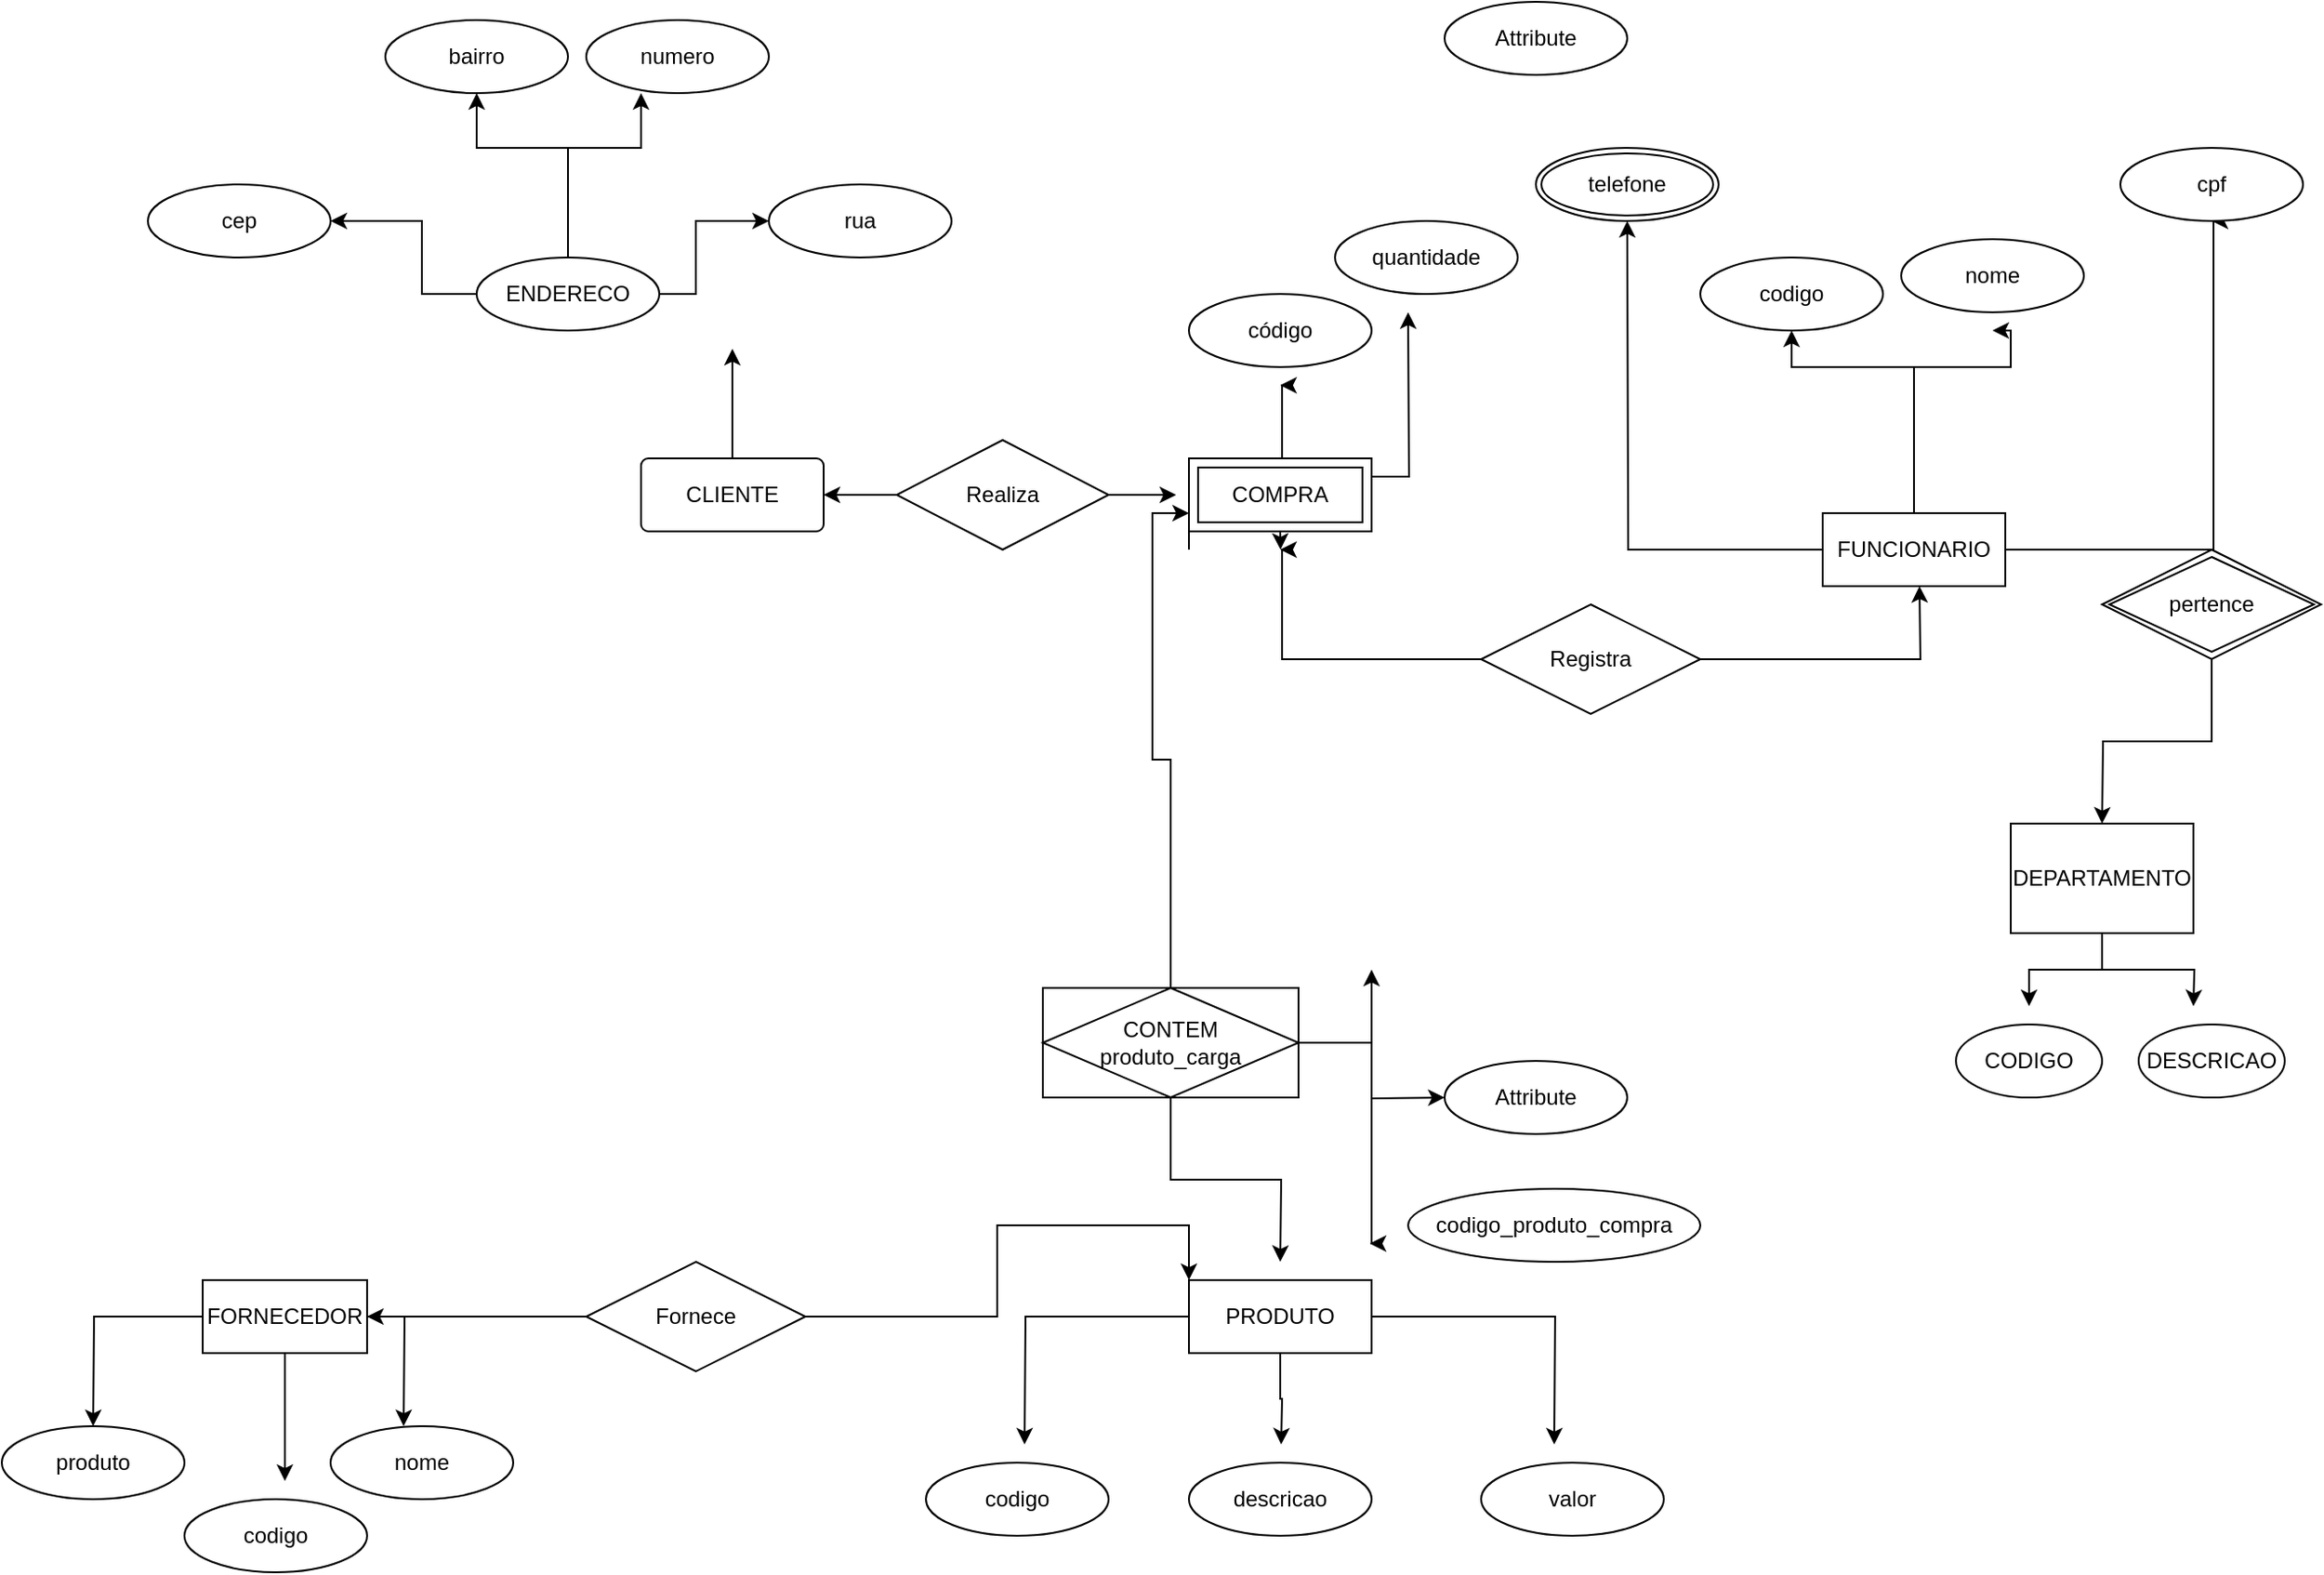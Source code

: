 <mxfile version="24.7.3" type="github">
  <diagram name="Página-1" id="4HfxvYXfkbRbSwaon2g4">
    <mxGraphModel dx="2687" dy="965" grid="1" gridSize="10" guides="1" tooltips="1" connect="1" arrows="1" fold="1" page="1" pageScale="1" pageWidth="827" pageHeight="1169" math="0" shadow="0">
      <root>
        <mxCell id="0" />
        <mxCell id="1" parent="0" />
        <mxCell id="kZOGrgjG-cnkrFuoZDet-75" style="edgeStyle=orthogonalEdgeStyle;rounded=0;orthogonalLoop=1;jettySize=auto;html=1;" edge="1" parent="1" source="kZOGrgjG-cnkrFuoZDet-1">
          <mxGeometry relative="1" as="geometry">
            <mxPoint x="-120.0" y="940" as="targetPoint" />
          </mxGeometry>
        </mxCell>
        <mxCell id="kZOGrgjG-cnkrFuoZDet-76" style="edgeStyle=orthogonalEdgeStyle;rounded=0;orthogonalLoop=1;jettySize=auto;html=1;exitX=1;exitY=0.5;exitDx=0;exitDy=0;" edge="1" parent="1" source="kZOGrgjG-cnkrFuoZDet-1">
          <mxGeometry relative="1" as="geometry">
            <mxPoint x="50.0" y="940" as="targetPoint" />
          </mxGeometry>
        </mxCell>
        <mxCell id="kZOGrgjG-cnkrFuoZDet-77" style="edgeStyle=orthogonalEdgeStyle;rounded=0;orthogonalLoop=1;jettySize=auto;html=1;" edge="1" parent="1" source="kZOGrgjG-cnkrFuoZDet-1">
          <mxGeometry relative="1" as="geometry">
            <mxPoint x="-15" y="970" as="targetPoint" />
          </mxGeometry>
        </mxCell>
        <mxCell id="kZOGrgjG-cnkrFuoZDet-1" value="FORNECEDOR" style="whiteSpace=wrap;html=1;align=center;" vertex="1" parent="1">
          <mxGeometry x="-60" y="860" width="90" height="40" as="geometry" />
        </mxCell>
        <mxCell id="kZOGrgjG-cnkrFuoZDet-12" style="edgeStyle=orthogonalEdgeStyle;rounded=0;orthogonalLoop=1;jettySize=auto;html=1;" edge="1" parent="1" source="kZOGrgjG-cnkrFuoZDet-2">
          <mxGeometry relative="1" as="geometry">
            <mxPoint x="230" y="350" as="targetPoint" />
          </mxGeometry>
        </mxCell>
        <mxCell id="kZOGrgjG-cnkrFuoZDet-2" value="CLIENTE" style="rounded=1;arcSize=10;whiteSpace=wrap;html=1;align=center;" vertex="1" parent="1">
          <mxGeometry x="180" y="410" width="100" height="40" as="geometry" />
        </mxCell>
        <mxCell id="kZOGrgjG-cnkrFuoZDet-6" style="edgeStyle=orthogonalEdgeStyle;rounded=0;orthogonalLoop=1;jettySize=auto;html=1;" edge="1" parent="1" source="kZOGrgjG-cnkrFuoZDet-5">
          <mxGeometry relative="1" as="geometry">
            <mxPoint x="473" y="430" as="targetPoint" />
          </mxGeometry>
        </mxCell>
        <mxCell id="kZOGrgjG-cnkrFuoZDet-7" style="edgeStyle=orthogonalEdgeStyle;rounded=0;orthogonalLoop=1;jettySize=auto;html=1;entryX=1;entryY=0.5;entryDx=0;entryDy=0;" edge="1" parent="1" source="kZOGrgjG-cnkrFuoZDet-5" target="kZOGrgjG-cnkrFuoZDet-2">
          <mxGeometry relative="1" as="geometry">
            <mxPoint x="310" y="430" as="targetPoint" />
          </mxGeometry>
        </mxCell>
        <mxCell id="kZOGrgjG-cnkrFuoZDet-5" value="Realiza" style="shape=rhombus;perimeter=rhombusPerimeter;whiteSpace=wrap;html=1;align=center;" vertex="1" parent="1">
          <mxGeometry x="320" y="400" width="116" height="60" as="geometry" />
        </mxCell>
        <mxCell id="kZOGrgjG-cnkrFuoZDet-10" style="edgeStyle=orthogonalEdgeStyle;rounded=0;orthogonalLoop=1;jettySize=auto;html=1;" edge="1" parent="1">
          <mxGeometry relative="1" as="geometry">
            <mxPoint x="530" y="370" as="targetPoint" />
            <mxPoint x="480" y="460" as="sourcePoint" />
            <Array as="points">
              <mxPoint x="480" y="416" />
              <mxPoint x="531" y="416" />
            </Array>
          </mxGeometry>
        </mxCell>
        <mxCell id="kZOGrgjG-cnkrFuoZDet-36" style="edgeStyle=orthogonalEdgeStyle;rounded=0;orthogonalLoop=1;jettySize=auto;html=1;exitX=1;exitY=0.25;exitDx=0;exitDy=0;" edge="1" parent="1" source="kZOGrgjG-cnkrFuoZDet-9">
          <mxGeometry relative="1" as="geometry">
            <mxPoint x="600" y="330" as="targetPoint" />
          </mxGeometry>
        </mxCell>
        <mxCell id="kZOGrgjG-cnkrFuoZDet-38" style="edgeStyle=orthogonalEdgeStyle;rounded=0;orthogonalLoop=1;jettySize=auto;html=1;exitX=0.5;exitY=1;exitDx=0;exitDy=0;" edge="1" parent="1" source="kZOGrgjG-cnkrFuoZDet-9">
          <mxGeometry relative="1" as="geometry">
            <mxPoint x="530.158" y="460" as="targetPoint" />
          </mxGeometry>
        </mxCell>
        <mxCell id="kZOGrgjG-cnkrFuoZDet-9" value="COMPRA" style="shape=ext;margin=3;double=1;whiteSpace=wrap;html=1;align=center;" vertex="1" parent="1">
          <mxGeometry x="480" y="410" width="100" height="40" as="geometry" />
        </mxCell>
        <mxCell id="kZOGrgjG-cnkrFuoZDet-14" style="edgeStyle=orthogonalEdgeStyle;rounded=0;orthogonalLoop=1;jettySize=auto;html=1;exitX=0;exitY=0.5;exitDx=0;exitDy=0;" edge="1" parent="1">
          <mxGeometry relative="1" as="geometry">
            <mxPoint x="10" y="279.95" as="targetPoint" />
            <mxPoint x="110" y="319.95" as="sourcePoint" />
            <Array as="points">
              <mxPoint x="60" y="319.95" />
              <mxPoint x="60" y="279.95" />
            </Array>
          </mxGeometry>
        </mxCell>
        <mxCell id="kZOGrgjG-cnkrFuoZDet-28" style="edgeStyle=orthogonalEdgeStyle;rounded=0;orthogonalLoop=1;jettySize=auto;html=1;exitX=1;exitY=0.5;exitDx=0;exitDy=0;" edge="1" parent="1" source="kZOGrgjG-cnkrFuoZDet-11">
          <mxGeometry relative="1" as="geometry">
            <mxPoint x="250" y="280" as="targetPoint" />
            <Array as="points">
              <mxPoint x="210" y="320" />
              <mxPoint x="210" y="280" />
            </Array>
          </mxGeometry>
        </mxCell>
        <mxCell id="kZOGrgjG-cnkrFuoZDet-31" style="edgeStyle=orthogonalEdgeStyle;rounded=0;orthogonalLoop=1;jettySize=auto;html=1;" edge="1" parent="1" source="kZOGrgjG-cnkrFuoZDet-11">
          <mxGeometry relative="1" as="geometry">
            <mxPoint x="90" y="210" as="targetPoint" />
            <Array as="points">
              <mxPoint x="140" y="240" />
            </Array>
          </mxGeometry>
        </mxCell>
        <mxCell id="kZOGrgjG-cnkrFuoZDet-32" style="edgeStyle=orthogonalEdgeStyle;rounded=0;orthogonalLoop=1;jettySize=auto;html=1;" edge="1" parent="1" source="kZOGrgjG-cnkrFuoZDet-11">
          <mxGeometry relative="1" as="geometry">
            <mxPoint x="180" y="210" as="targetPoint" />
            <Array as="points">
              <mxPoint x="140" y="240" />
              <mxPoint x="180" y="240" />
            </Array>
          </mxGeometry>
        </mxCell>
        <mxCell id="kZOGrgjG-cnkrFuoZDet-11" value="ENDERECO" style="ellipse;whiteSpace=wrap;html=1;align=center;" vertex="1" parent="1">
          <mxGeometry x="90" y="300" width="100" height="40" as="geometry" />
        </mxCell>
        <mxCell id="kZOGrgjG-cnkrFuoZDet-15" value="cep" style="ellipse;whiteSpace=wrap;html=1;align=center;" vertex="1" parent="1">
          <mxGeometry x="-90" y="260" width="100" height="40" as="geometry" />
        </mxCell>
        <mxCell id="kZOGrgjG-cnkrFuoZDet-25" value="código" style="ellipse;whiteSpace=wrap;html=1;align=center;" vertex="1" parent="1">
          <mxGeometry x="480" y="320" width="100" height="40" as="geometry" />
        </mxCell>
        <mxCell id="kZOGrgjG-cnkrFuoZDet-30" value="rua" style="ellipse;whiteSpace=wrap;html=1;align=center;" vertex="1" parent="1">
          <mxGeometry x="250" y="260" width="100" height="40" as="geometry" />
        </mxCell>
        <mxCell id="kZOGrgjG-cnkrFuoZDet-33" value="bairro" style="ellipse;whiteSpace=wrap;html=1;align=center;" vertex="1" parent="1">
          <mxGeometry x="40" y="170" width="100" height="40" as="geometry" />
        </mxCell>
        <mxCell id="kZOGrgjG-cnkrFuoZDet-34" value="numero" style="ellipse;whiteSpace=wrap;html=1;align=center;" vertex="1" parent="1">
          <mxGeometry x="150" y="170" width="100" height="40" as="geometry" />
        </mxCell>
        <mxCell id="kZOGrgjG-cnkrFuoZDet-35" value="quantidade" style="ellipse;whiteSpace=wrap;html=1;align=center;" vertex="1" parent="1">
          <mxGeometry x="560" y="280" width="100" height="40" as="geometry" />
        </mxCell>
        <mxCell id="kZOGrgjG-cnkrFuoZDet-40" style="edgeStyle=orthogonalEdgeStyle;rounded=0;orthogonalLoop=1;jettySize=auto;html=1;" edge="1" parent="1" source="kZOGrgjG-cnkrFuoZDet-39">
          <mxGeometry relative="1" as="geometry">
            <mxPoint x="530" y="460" as="targetPoint" />
            <Array as="points">
              <mxPoint x="531" y="520" />
              <mxPoint x="531" y="460" />
            </Array>
          </mxGeometry>
        </mxCell>
        <mxCell id="kZOGrgjG-cnkrFuoZDet-41" style="edgeStyle=orthogonalEdgeStyle;rounded=0;orthogonalLoop=1;jettySize=auto;html=1;" edge="1" parent="1" source="kZOGrgjG-cnkrFuoZDet-39">
          <mxGeometry relative="1" as="geometry">
            <mxPoint x="880" y="480" as="targetPoint" />
          </mxGeometry>
        </mxCell>
        <mxCell id="kZOGrgjG-cnkrFuoZDet-39" value="Registra" style="shape=rhombus;perimeter=rhombusPerimeter;whiteSpace=wrap;html=1;align=center;" vertex="1" parent="1">
          <mxGeometry x="640" y="490" width="120" height="60" as="geometry" />
        </mxCell>
        <mxCell id="kZOGrgjG-cnkrFuoZDet-43" style="edgeStyle=orthogonalEdgeStyle;rounded=0;orthogonalLoop=1;jettySize=auto;html=1;" edge="1" parent="1" source="kZOGrgjG-cnkrFuoZDet-42">
          <mxGeometry relative="1" as="geometry">
            <mxPoint x="720.0" y="280" as="targetPoint" />
          </mxGeometry>
        </mxCell>
        <mxCell id="kZOGrgjG-cnkrFuoZDet-54" style="edgeStyle=orthogonalEdgeStyle;rounded=0;orthogonalLoop=1;jettySize=auto;html=1;" edge="1" parent="1" source="kZOGrgjG-cnkrFuoZDet-42">
          <mxGeometry relative="1" as="geometry">
            <mxPoint x="810" y="340" as="targetPoint" />
            <Array as="points">
              <mxPoint x="877" y="360" />
              <mxPoint x="810" y="360" />
              <mxPoint x="810" y="340" />
            </Array>
          </mxGeometry>
        </mxCell>
        <mxCell id="kZOGrgjG-cnkrFuoZDet-55" style="edgeStyle=orthogonalEdgeStyle;rounded=0;orthogonalLoop=1;jettySize=auto;html=1;" edge="1" parent="1" source="kZOGrgjG-cnkrFuoZDet-42">
          <mxGeometry relative="1" as="geometry">
            <mxPoint x="920" y="340" as="targetPoint" />
            <Array as="points">
              <mxPoint x="877" y="360" />
              <mxPoint x="930" y="360" />
              <mxPoint x="930" y="340" />
            </Array>
          </mxGeometry>
        </mxCell>
        <mxCell id="kZOGrgjG-cnkrFuoZDet-58" style="edgeStyle=orthogonalEdgeStyle;rounded=0;orthogonalLoop=1;jettySize=auto;html=1;exitX=1;exitY=0.5;exitDx=0;exitDy=0;" edge="1" parent="1" source="kZOGrgjG-cnkrFuoZDet-42">
          <mxGeometry relative="1" as="geometry">
            <mxPoint x="1040" y="280" as="targetPoint" />
            <Array as="points">
              <mxPoint x="1041" y="460" />
              <mxPoint x="1041" y="280" />
            </Array>
          </mxGeometry>
        </mxCell>
        <mxCell id="kZOGrgjG-cnkrFuoZDet-42" value="FUNCIONARIO" style="whiteSpace=wrap;html=1;align=center;" vertex="1" parent="1">
          <mxGeometry x="827" y="440" width="100" height="40" as="geometry" />
        </mxCell>
        <mxCell id="kZOGrgjG-cnkrFuoZDet-44" value="telefone" style="ellipse;shape=doubleEllipse;margin=3;whiteSpace=wrap;html=1;align=center;" vertex="1" parent="1">
          <mxGeometry x="670" y="240" width="100" height="40" as="geometry" />
        </mxCell>
        <mxCell id="kZOGrgjG-cnkrFuoZDet-48" value="nome" style="ellipse;whiteSpace=wrap;html=1;align=center;" vertex="1" parent="1">
          <mxGeometry x="870" y="290" width="100" height="40" as="geometry" />
        </mxCell>
        <mxCell id="kZOGrgjG-cnkrFuoZDet-49" value="Attribute" style="ellipse;whiteSpace=wrap;html=1;align=center;" vertex="1" parent="1">
          <mxGeometry x="620" y="160" width="100" height="40" as="geometry" />
        </mxCell>
        <mxCell id="kZOGrgjG-cnkrFuoZDet-52" value="cpf" style="ellipse;whiteSpace=wrap;html=1;align=center;" vertex="1" parent="1">
          <mxGeometry x="990" y="240" width="100" height="40" as="geometry" />
        </mxCell>
        <mxCell id="kZOGrgjG-cnkrFuoZDet-57" value="codigo" style="ellipse;whiteSpace=wrap;html=1;align=center;" vertex="1" parent="1">
          <mxGeometry x="760" y="300" width="100" height="40" as="geometry" />
        </mxCell>
        <mxCell id="kZOGrgjG-cnkrFuoZDet-62" style="edgeStyle=orthogonalEdgeStyle;rounded=0;orthogonalLoop=1;jettySize=auto;html=1;" edge="1" parent="1" source="kZOGrgjG-cnkrFuoZDet-61">
          <mxGeometry relative="1" as="geometry">
            <mxPoint x="530.0" y="850" as="targetPoint" />
          </mxGeometry>
        </mxCell>
        <mxCell id="kZOGrgjG-cnkrFuoZDet-81" style="edgeStyle=orthogonalEdgeStyle;rounded=0;orthogonalLoop=1;jettySize=auto;html=1;entryX=0;entryY=0.75;entryDx=0;entryDy=0;" edge="1" parent="1" source="kZOGrgjG-cnkrFuoZDet-61" target="kZOGrgjG-cnkrFuoZDet-9">
          <mxGeometry relative="1" as="geometry" />
        </mxCell>
        <mxCell id="kZOGrgjG-cnkrFuoZDet-85" style="edgeStyle=orthogonalEdgeStyle;rounded=0;orthogonalLoop=1;jettySize=auto;html=1;" edge="1" parent="1" source="kZOGrgjG-cnkrFuoZDet-61">
          <mxGeometry relative="1" as="geometry">
            <mxPoint x="580" y="690" as="targetPoint" />
            <Array as="points">
              <mxPoint x="580" y="730" />
            </Array>
          </mxGeometry>
        </mxCell>
        <mxCell id="kZOGrgjG-cnkrFuoZDet-86" style="edgeStyle=orthogonalEdgeStyle;rounded=0;orthogonalLoop=1;jettySize=auto;html=1;exitX=1;exitY=0.5;exitDx=0;exitDy=0;" edge="1" parent="1" source="kZOGrgjG-cnkrFuoZDet-61">
          <mxGeometry relative="1" as="geometry">
            <mxPoint x="620.0" y="760" as="targetPoint" />
          </mxGeometry>
        </mxCell>
        <mxCell id="kZOGrgjG-cnkrFuoZDet-87" style="edgeStyle=orthogonalEdgeStyle;rounded=0;orthogonalLoop=1;jettySize=auto;html=1;exitX=1;exitY=0.5;exitDx=0;exitDy=0;" edge="1" parent="1">
          <mxGeometry relative="1" as="geometry">
            <mxPoint x="579" y="840" as="targetPoint" />
            <mxPoint x="529.0" y="730" as="sourcePoint" />
            <Array as="points">
              <mxPoint x="580" y="730" />
              <mxPoint x="580" y="840" />
            </Array>
          </mxGeometry>
        </mxCell>
        <mxCell id="kZOGrgjG-cnkrFuoZDet-61" value="CONTEM&lt;div&gt;produto_carga&lt;/div&gt;" style="shape=associativeEntity;whiteSpace=wrap;html=1;align=center;" vertex="1" parent="1">
          <mxGeometry x="400" y="700" width="140" height="60" as="geometry" />
        </mxCell>
        <mxCell id="kZOGrgjG-cnkrFuoZDet-67" style="edgeStyle=orthogonalEdgeStyle;rounded=0;orthogonalLoop=1;jettySize=auto;html=1;exitX=0.5;exitY=1;exitDx=0;exitDy=0;" edge="1" parent="1" source="kZOGrgjG-cnkrFuoZDet-63">
          <mxGeometry relative="1" as="geometry">
            <mxPoint x="530.5" y="950" as="targetPoint" />
          </mxGeometry>
        </mxCell>
        <mxCell id="kZOGrgjG-cnkrFuoZDet-68" style="edgeStyle=orthogonalEdgeStyle;rounded=0;orthogonalLoop=1;jettySize=auto;html=1;" edge="1" parent="1" source="kZOGrgjG-cnkrFuoZDet-63">
          <mxGeometry relative="1" as="geometry">
            <mxPoint x="390.0" y="950" as="targetPoint" />
          </mxGeometry>
        </mxCell>
        <mxCell id="kZOGrgjG-cnkrFuoZDet-69" style="edgeStyle=orthogonalEdgeStyle;rounded=0;orthogonalLoop=1;jettySize=auto;html=1;exitX=1;exitY=0.5;exitDx=0;exitDy=0;" edge="1" parent="1" source="kZOGrgjG-cnkrFuoZDet-63">
          <mxGeometry relative="1" as="geometry">
            <mxPoint x="680.0" y="950" as="targetPoint" />
          </mxGeometry>
        </mxCell>
        <mxCell id="kZOGrgjG-cnkrFuoZDet-63" value="PRODUTO" style="whiteSpace=wrap;html=1;align=center;" vertex="1" parent="1">
          <mxGeometry x="480" y="860" width="100" height="40" as="geometry" />
        </mxCell>
        <mxCell id="kZOGrgjG-cnkrFuoZDet-64" value="codigo" style="ellipse;whiteSpace=wrap;html=1;align=center;" vertex="1" parent="1">
          <mxGeometry x="336" y="960" width="100" height="40" as="geometry" />
        </mxCell>
        <mxCell id="kZOGrgjG-cnkrFuoZDet-65" value="descricao" style="ellipse;whiteSpace=wrap;html=1;align=center;" vertex="1" parent="1">
          <mxGeometry x="480" y="960" width="100" height="40" as="geometry" />
        </mxCell>
        <mxCell id="kZOGrgjG-cnkrFuoZDet-66" value="valor" style="ellipse;whiteSpace=wrap;html=1;align=center;" vertex="1" parent="1">
          <mxGeometry x="640" y="960" width="100" height="40" as="geometry" />
        </mxCell>
        <mxCell id="kZOGrgjG-cnkrFuoZDet-70" style="edgeStyle=orthogonalEdgeStyle;rounded=0;orthogonalLoop=1;jettySize=auto;html=1;exitX=0.5;exitY=1;exitDx=0;exitDy=0;" edge="1" parent="1" source="kZOGrgjG-cnkrFuoZDet-65" target="kZOGrgjG-cnkrFuoZDet-65">
          <mxGeometry relative="1" as="geometry" />
        </mxCell>
        <mxCell id="kZOGrgjG-cnkrFuoZDet-72" style="edgeStyle=orthogonalEdgeStyle;rounded=0;orthogonalLoop=1;jettySize=auto;html=1;exitX=1;exitY=0.5;exitDx=0;exitDy=0;entryX=0;entryY=0;entryDx=0;entryDy=0;" edge="1" parent="1" source="kZOGrgjG-cnkrFuoZDet-71" target="kZOGrgjG-cnkrFuoZDet-63">
          <mxGeometry relative="1" as="geometry" />
        </mxCell>
        <mxCell id="kZOGrgjG-cnkrFuoZDet-73" style="edgeStyle=orthogonalEdgeStyle;rounded=0;orthogonalLoop=1;jettySize=auto;html=1;" edge="1" parent="1" source="kZOGrgjG-cnkrFuoZDet-71">
          <mxGeometry relative="1" as="geometry">
            <mxPoint x="30" y="880" as="targetPoint" />
          </mxGeometry>
        </mxCell>
        <mxCell id="kZOGrgjG-cnkrFuoZDet-71" value="Fornece" style="shape=rhombus;perimeter=rhombusPerimeter;whiteSpace=wrap;html=1;align=center;" vertex="1" parent="1">
          <mxGeometry x="150" y="850" width="120" height="60" as="geometry" />
        </mxCell>
        <mxCell id="kZOGrgjG-cnkrFuoZDet-78" value="produto" style="ellipse;whiteSpace=wrap;html=1;align=center;" vertex="1" parent="1">
          <mxGeometry x="-170" y="940" width="100" height="40" as="geometry" />
        </mxCell>
        <mxCell id="kZOGrgjG-cnkrFuoZDet-79" value="codigo" style="ellipse;whiteSpace=wrap;html=1;align=center;" vertex="1" parent="1">
          <mxGeometry x="-70" y="980" width="100" height="40" as="geometry" />
        </mxCell>
        <mxCell id="kZOGrgjG-cnkrFuoZDet-80" value="nome" style="ellipse;whiteSpace=wrap;html=1;align=center;" vertex="1" parent="1">
          <mxGeometry x="10" y="940" width="100" height="40" as="geometry" />
        </mxCell>
        <mxCell id="kZOGrgjG-cnkrFuoZDet-88" value="DESCRICAO" style="ellipse;whiteSpace=wrap;html=1;align=center;" vertex="1" parent="1">
          <mxGeometry x="1000" y="720" width="80" height="40" as="geometry" />
        </mxCell>
        <mxCell id="kZOGrgjG-cnkrFuoZDet-89" value="Attribute" style="ellipse;whiteSpace=wrap;html=1;align=center;" vertex="1" parent="1">
          <mxGeometry x="620" y="740" width="100" height="40" as="geometry" />
        </mxCell>
        <mxCell id="kZOGrgjG-cnkrFuoZDet-90" value="codigo_produto_compra" style="ellipse;whiteSpace=wrap;html=1;align=center;" vertex="1" parent="1">
          <mxGeometry x="600" y="810" width="160" height="40" as="geometry" />
        </mxCell>
        <mxCell id="kZOGrgjG-cnkrFuoZDet-93" style="edgeStyle=orthogonalEdgeStyle;rounded=0;orthogonalLoop=1;jettySize=auto;html=1;" edge="1" parent="1" source="kZOGrgjG-cnkrFuoZDet-92">
          <mxGeometry relative="1" as="geometry">
            <mxPoint x="980" y="610" as="targetPoint" />
          </mxGeometry>
        </mxCell>
        <mxCell id="kZOGrgjG-cnkrFuoZDet-92" value="pertence" style="shape=rhombus;double=1;perimeter=rhombusPerimeter;whiteSpace=wrap;html=1;align=center;" vertex="1" parent="1">
          <mxGeometry x="980" y="460" width="120" height="60" as="geometry" />
        </mxCell>
        <mxCell id="kZOGrgjG-cnkrFuoZDet-96" style="edgeStyle=orthogonalEdgeStyle;rounded=0;orthogonalLoop=1;jettySize=auto;html=1;" edge="1" parent="1" source="kZOGrgjG-cnkrFuoZDet-94">
          <mxGeometry relative="1" as="geometry">
            <mxPoint x="940" y="710" as="targetPoint" />
            <Array as="points">
              <mxPoint x="980" y="690" />
              <mxPoint x="940" y="690" />
            </Array>
          </mxGeometry>
        </mxCell>
        <mxCell id="kZOGrgjG-cnkrFuoZDet-97" style="edgeStyle=orthogonalEdgeStyle;rounded=0;orthogonalLoop=1;jettySize=auto;html=1;exitX=0.5;exitY=1;exitDx=0;exitDy=0;" edge="1" parent="1" source="kZOGrgjG-cnkrFuoZDet-94">
          <mxGeometry relative="1" as="geometry">
            <mxPoint x="1030" y="710" as="targetPoint" />
          </mxGeometry>
        </mxCell>
        <mxCell id="kZOGrgjG-cnkrFuoZDet-94" value="DEPARTAMENTO" style="whiteSpace=wrap;html=1;align=center;" vertex="1" parent="1">
          <mxGeometry x="930" y="610" width="100" height="60" as="geometry" />
        </mxCell>
        <mxCell id="kZOGrgjG-cnkrFuoZDet-98" value="CODIGO" style="ellipse;whiteSpace=wrap;html=1;align=center;" vertex="1" parent="1">
          <mxGeometry x="900" y="720" width="80" height="40" as="geometry" />
        </mxCell>
      </root>
    </mxGraphModel>
  </diagram>
</mxfile>
